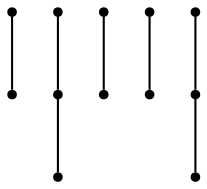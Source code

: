 graph {
  node [shape=point,comment="{\"directed\":false,\"doi\":\"10.1007/978-3-540-70904-6_20\",\"figure\":\"3\"}"]

  v0 [pos="1156.5359556686046,1080.3666432698574"]
  v1 [pos="1349.0967796148254,1080.3666432698574"]
  v2 [pos="1108.3936591569768,1224.7624715169277"]
  v3 [pos="1349.0967796148254,1224.7624715169277"]
  v4 [pos="963.9709665697674,1224.7624715169277"]
  v5 [pos="675.1297624454942,1080.3666432698574"]
  v6 [pos="1108.3936591569768,1080.3666432698574"]
  v7 [pos="434.4266419876454,1080.3666432698574"]
  v8 [pos="626.9874659338664,1080.3666432698574"]
  v9 [pos="675.1297624454942,1224.7624715169277"]
  v10 [pos="819.5524709302325,1224.7624715169277"]
  v11 [pos="434.4266419876453,1224.7624715169277"]

  v0 -- v1 [id="-1",pos="1156.5359556686046,1080.3666432698574 1349.0967796148254,1080.3666432698574 1349.0967796148254,1080.3666432698574 1349.0967796148254,1080.3666432698574"]
  v2 -- v3 [id="-2",pos="1108.3936591569768,1224.7624715169277 1349.0967796148254,1224.7624715169277 1349.0967796148254,1224.7624715169277 1349.0967796148254,1224.7624715169277"]
  v4 -- v2 [id="-3",pos="963.9709665697674,1224.7624715169277 1108.3936591569768,1224.7624715169277 1108.3936591569768,1224.7624715169277 1108.3936591569768,1224.7624715169277"]
  v11 -- v9 [id="-4",pos="434.4266419876453,1224.7624715169277 675.1297624454942,1224.7624715169277 675.1297624454942,1224.7624715169277 675.1297624454942,1224.7624715169277"]
  v9 -- v10 [id="-5",pos="675.1297624454942,1224.7624715169277 819.5524709302325,1224.7624715169277 819.5524709302325,1224.7624715169277 819.5524709302325,1224.7624715169277"]
  v7 -- v8 [id="-6",pos="434.4266419876454,1080.3666432698574 626.9874659338664,1080.3666432698574 626.9874659338664,1080.3666432698574 626.9874659338664,1080.3666432698574"]
  v5 -- v6 [id="-7",pos="675.1297624454942,1080.3666432698574 1108.3936591569768,1080.3666432698574 1108.3936591569768,1080.3666432698574 1108.3936591569768,1080.3666432698574"]
}